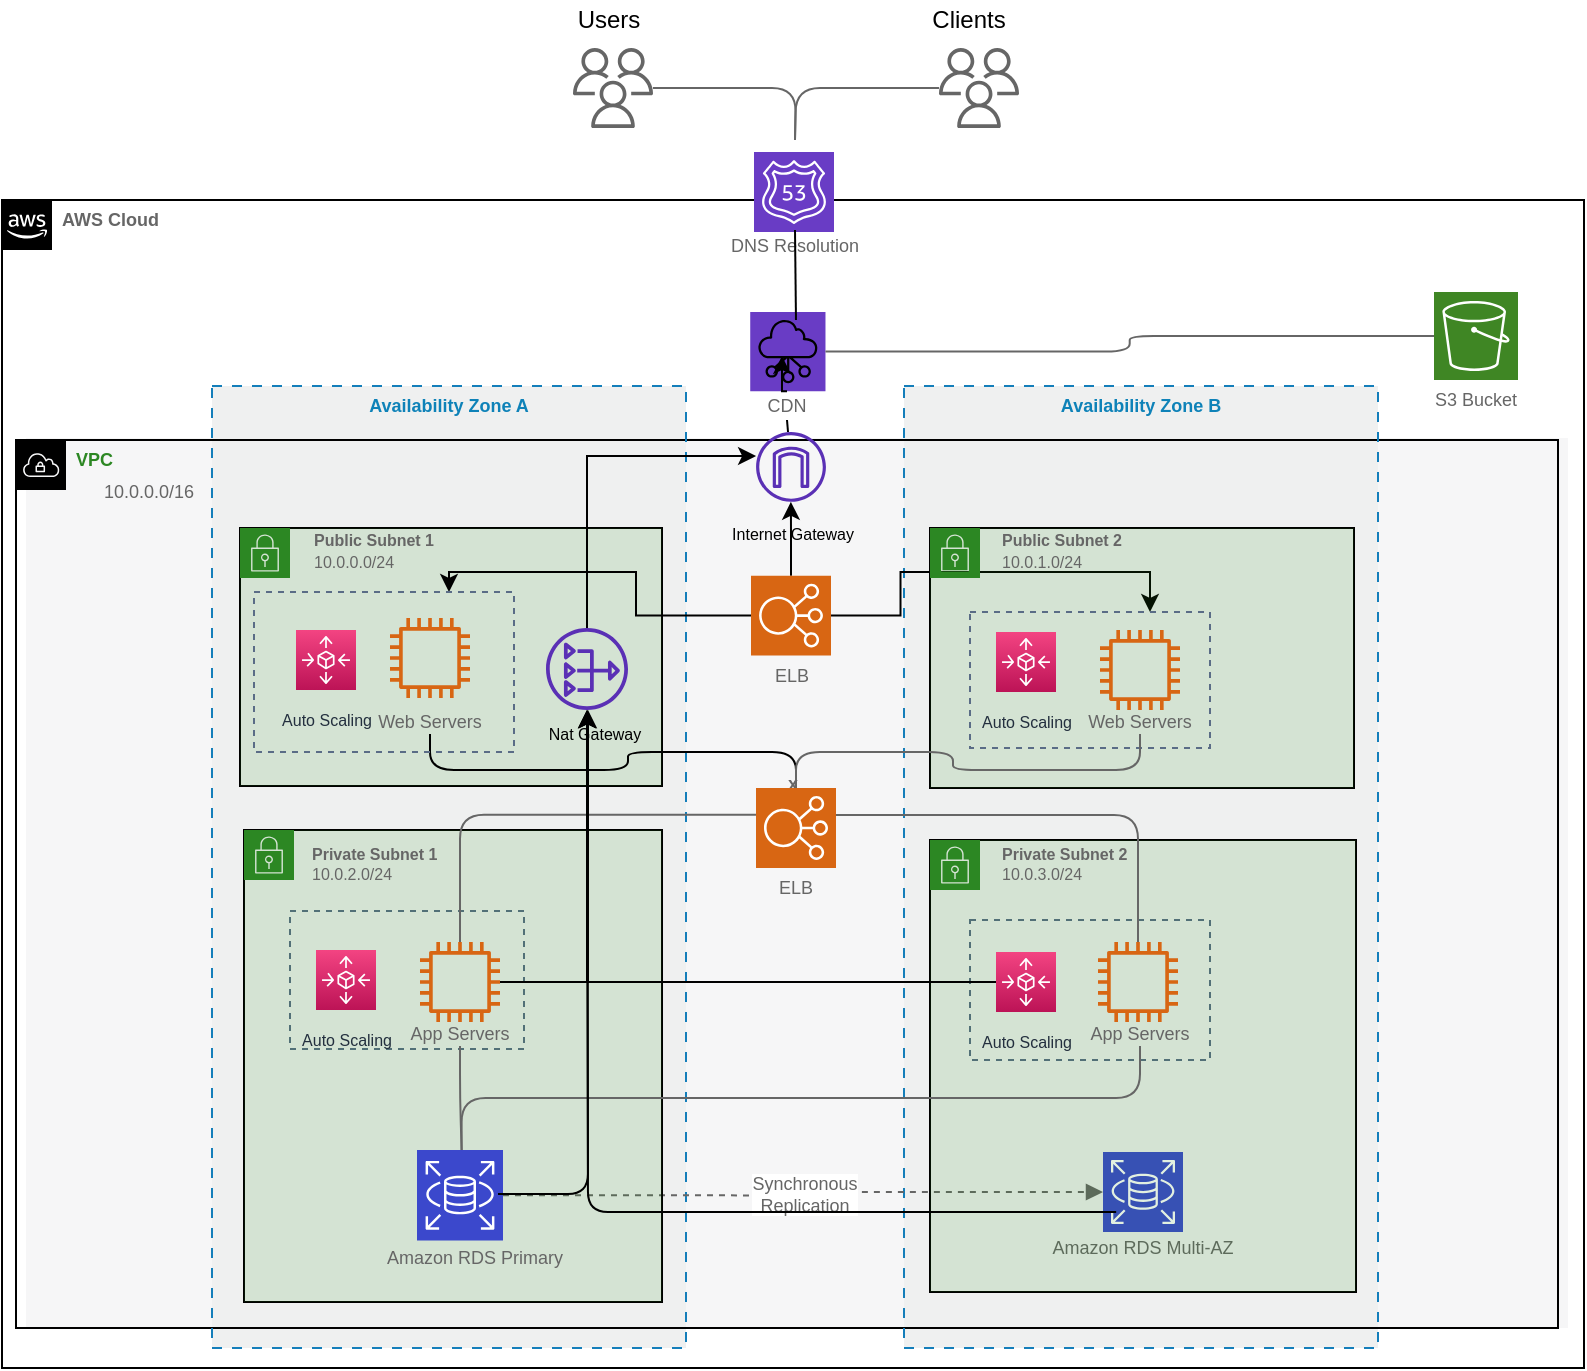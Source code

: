 <mxfile version="13.3.0" type="github">
  <diagram id="nHtHo7IPAPnNrSM1sG2S" name="Page-1">
    <mxGraphModel dx="946" dy="614" grid="1" gridSize="10" guides="1" tooltips="1" connect="1" arrows="1" fold="1" page="1" pageScale="1" pageWidth="850" pageHeight="1100" math="0" shadow="0">
      <root>
        <mxCell id="0" />
        <mxCell id="1" parent="0" />
        <mxCell id="lH00LEIJT2bp-XvwGnt1-14" value="" style="fillColor=none;strokeColor=#5A6C86;dashed=1;verticalAlign=top;fontStyle=0;fontColor=#5A6C86;" vertex="1" parent="1">
          <mxGeometry x="267" y="385" width="113" height="65" as="geometry" />
        </mxCell>
        <mxCell id="QVgjg6RMbLNZTQpQtQ4s-1" value="" style="group;dropTarget=0;" parent="1" vertex="1">
          <mxGeometry x="367" y="154" width="529" height="544" as="geometry" />
        </mxCell>
        <UserObject label="2" lucidchartObjectId="c8AZzpJM9zTO" id="QVgjg6RMbLNZTQpQtQ4s-2">
          <mxCell style="html=1;whiteSpace=wrap;ellipse;fontSize=13;fontColor=#ffffff;fontStyle=1;spacing=3;strokeOpacity=0;fillOpacity=100;fillColor=#4397ff;" parent="QVgjg6RMbLNZTQpQtQ4s-1" vertex="1">
            <mxGeometry x="170" y="66" width="20" height="20" as="geometry" />
          </mxCell>
        </UserObject>
        <UserObject label="3" lucidchartObjectId="k8AZ7hgyojpw" id="QVgjg6RMbLNZTQpQtQ4s-3">
          <mxCell style="html=1;whiteSpace=wrap;ellipse;fontSize=13;fontColor=#ffffff;fontStyle=1;spacing=3;strokeOpacity=0;fillOpacity=100;fillColor=#4397ff;" parent="QVgjg6RMbLNZTQpQtQ4s-1" vertex="1">
            <mxGeometry x="509" y="158" width="20" height="20" as="geometry" />
          </mxCell>
        </UserObject>
        <UserObject label="4" lucidchartObjectId="t8AZ.MpWrOA6" id="QVgjg6RMbLNZTQpQtQ4s-4">
          <mxCell style="html=1;whiteSpace=wrap;ellipse;fontSize=13;fontColor=#ffffff;fontStyle=1;spacing=3;strokeOpacity=0;fillOpacity=100;fillColor=#4397ff;" parent="QVgjg6RMbLNZTQpQtQ4s-1" vertex="1">
            <mxGeometry x="170" y="158" width="20" height="20" as="geometry" />
          </mxCell>
        </UserObject>
        <UserObject label="5" lucidchartObjectId="O8AZnCvz27dr" id="QVgjg6RMbLNZTQpQtQ4s-5">
          <mxCell style="html=1;whiteSpace=wrap;ellipse;fontSize=13;fontColor=#ffffff;fontStyle=1;spacing=3;strokeOpacity=0;fillOpacity=100;fillColor=#4397ff;" parent="QVgjg6RMbLNZTQpQtQ4s-1" vertex="1">
            <mxGeometry x="170" y="228" width="20" height="20" as="geometry" />
          </mxCell>
        </UserObject>
        <UserObject label="6" lucidchartObjectId="a9AZdJZeVmQ0" id="QVgjg6RMbLNZTQpQtQ4s-6">
          <mxCell style="html=1;whiteSpace=wrap;ellipse;fontSize=13;fontColor=#ffffff;fontStyle=1;spacing=3;strokeOpacity=0;fillOpacity=100;fillColor=#4397ff;" parent="QVgjg6RMbLNZTQpQtQ4s-1" vertex="1">
            <mxGeometry y="243" width="20" height="20" as="geometry" />
          </mxCell>
        </UserObject>
        <UserObject label="7" lucidchartObjectId="o9AZtqkOdskW" id="QVgjg6RMbLNZTQpQtQ4s-7">
          <mxCell style="html=1;whiteSpace=wrap;ellipse;fontSize=13;fontColor=#ffffff;fontStyle=1;spacing=3;strokeOpacity=0;fillOpacity=100;fillColor=#4397ff;" parent="QVgjg6RMbLNZTQpQtQ4s-1" vertex="1">
            <mxGeometry y="524" width="20" height="20" as="geometry" />
          </mxCell>
        </UserObject>
        <UserObject label="" lucidchartObjectId="ZyE4skOyJKSB" id="QVgjg6RMbLNZTQpQtQ4s-9">
          <mxCell style="html=1;whiteSpace=wrap;;fontSize=11;spacing=3;strokeOpacity=0;" parent="1" vertex="1">
            <mxGeometry x="133" y="184" width="791" height="584" as="geometry" />
          </mxCell>
        </UserObject>
        <UserObject label="" lucidchartObjectId="ZyE4cStbNhLG" id="QVgjg6RMbLNZTQpQtQ4s-10">
          <mxCell style="html=1;whiteSpace=wrap;;fontSize=11;spacing=3;strokeOpacity=0;fillOpacity=100;fillColor=#f6f6f7;" parent="1" vertex="1">
            <mxGeometry x="145" y="303" width="771" height="445" as="geometry" />
          </mxCell>
        </UserObject>
        <UserObject label="" lucidchartObjectId="ZyE43ghjHJ9U" id="QVgjg6RMbLNZTQpQtQ4s-11">
          <mxCell style="html=1;whiteSpace=wrap;;fontSize=11;spacing=3;strokeOpacity=0;fillOpacity=100;fillColor=#eff0f0;" parent="1" vertex="1">
            <mxGeometry x="238" y="277" width="237" height="481" as="geometry" />
          </mxCell>
        </UserObject>
        <UserObject label="" lucidchartObjectId="ZyE4tvYUVZSG" id="QVgjg6RMbLNZTQpQtQ4s-12">
          <mxCell style="html=1;whiteSpace=wrap;;fontSize=11;spacing=3;strokeOpacity=0;fillOpacity=100;fillColor=#eff0f0;" parent="1" vertex="1">
            <mxGeometry x="584" y="277" width="237" height="481" as="geometry" />
          </mxCell>
        </UserObject>
        <mxCell id="QVgjg6RMbLNZTQpQtQ4s-13" value="" style="html=1;whiteSpace=wrap;fontSize=11;spacing=0;strokeOpacity=100;fillOpacity=0;fillColor=#000000;" parent="1" vertex="1">
          <mxGeometry x="252" y="348" width="211" height="129" as="geometry" />
        </mxCell>
        <UserObject label="" lucidchartObjectId="ZyE40Bf.4xP-" id="QVgjg6RMbLNZTQpQtQ4s-14">
          <mxCell style="html=1;whiteSpace=wrap;shape=mxgraph.aws4.group;grIcon=mxgraph.aws4.group_security_group;grStroke=0;verticalAlign=top;align=left;spacingLeft=30;strokeColor=#2C8723;fontColor=#2C8723;fillOpacity=13;fillColor=#248814;fontSize=11;spacing=0;strokeOpacity=100;part=1;" parent="QVgjg6RMbLNZTQpQtQ4s-13" vertex="1">
            <mxGeometry width="211" height="129" as="geometry" />
          </mxCell>
        </UserObject>
        <mxCell id="QVgjg6RMbLNZTQpQtQ4s-15" value="x" style="html=1;whiteSpace=wrap;fontSize=9;fontColor=#666666;fontStyle=1;spacing=0;strokeOpacity=100;fillOpacity=0;fillColor=#000000;" parent="1" vertex="1">
          <mxGeometry x="133" y="184" width="791" height="584" as="geometry" />
        </mxCell>
        <UserObject label="AWS Cloud" lucidchartObjectId="ZyE4pIuA_5Mh" id="QVgjg6RMbLNZTQpQtQ4s-16">
          <mxCell style="html=1;whiteSpace=wrap;shape=mxgraph.aws4.group;grIcon=mxgraph.aws4.group_aws_cloud_alt;verticalAlign=top;align=left;spacingLeft=30;fillOpacity=100;fillColor=none;fontSize=9;fontColor=#666666;fontStyle=1;spacing=0;strokeOpacity=100;part=1;" parent="QVgjg6RMbLNZTQpQtQ4s-15" vertex="1">
            <mxGeometry width="791" height="584" as="geometry" />
          </mxCell>
        </UserObject>
        <mxCell id="QVgjg6RMbLNZTQpQtQ4s-17" value="" style="html=1;whiteSpace=wrap;fontSize=9;fontColor=#666666;fontStyle=1;spacing=0;strokeOpacity=100;fillOpacity=0;fillColor=#000000;" parent="QVgjg6RMbLNZTQpQtQ4s-15" vertex="1">
          <mxGeometry x="7" y="120" width="771" height="444" as="geometry" />
        </mxCell>
        <UserObject label="VPC" lucidchartObjectId="ZyE4o0.zI6l3" id="QVgjg6RMbLNZTQpQtQ4s-18">
          <mxCell style="html=1;whiteSpace=wrap;shape=mxgraph.aws4.group;grIcon=mxgraph.aws4.group_vpc;verticalAlign=top;align=left;spacingLeft=30;fillOpacity=100;fontColor=#2C8723;fillColor=none;fontSize=9;fontStyle=1;spacing=0;strokeOpacity=100;part=1;" parent="QVgjg6RMbLNZTQpQtQ4s-17" vertex="1">
            <mxGeometry width="771" height="444" as="geometry" />
          </mxCell>
        </UserObject>
        <mxCell id="lH00LEIJT2bp-XvwGnt1-37" style="edgeStyle=orthogonalEdgeStyle;rounded=0;orthogonalLoop=1;jettySize=auto;html=1;strokeColor=#000000;" edge="1" parent="QVgjg6RMbLNZTQpQtQ4s-17" source="QVgjg6RMbLNZTQpQtQ4s-22" target="lH00LEIJT2bp-XvwGnt1-33">
          <mxGeometry relative="1" as="geometry" />
        </mxCell>
        <UserObject label="ELB" lucidchartObjectId="ZyE4ia8e-gKq" id="QVgjg6RMbLNZTQpQtQ4s-22">
          <mxCell style="html=1;whiteSpace=wrap;shape=mxgraph.aws4.resourceIcon;resIcon=mxgraph.aws4.elastic_load_balancing;verticalLabelPosition=bottom;align=center;verticalAlign=top;strokeColor=#ffffff;fontSize=9;fontColor=#666666;spacing=0;strokeOpacity=100;fillColor=#d86613;" parent="QVgjg6RMbLNZTQpQtQ4s-17" vertex="1">
            <mxGeometry x="367.5" y="67.847" width="40" height="39.91" as="geometry" />
          </mxCell>
        </UserObject>
        <mxCell id="lH00LEIJT2bp-XvwGnt1-33" value="" style="outlineConnect=0;fontColor=#232F3E;gradientColor=none;fillColor=#5A30B5;strokeColor=none;dashed=0;verticalLabelPosition=bottom;verticalAlign=top;align=center;html=1;fontSize=12;fontStyle=0;aspect=fixed;pointerEvents=1;shape=mxgraph.aws4.internet_gateway;" vertex="1" parent="QVgjg6RMbLNZTQpQtQ4s-17">
          <mxGeometry x="370.04" y="-4" width="34.93" height="34.93" as="geometry" />
        </mxCell>
        <mxCell id="lH00LEIJT2bp-XvwGnt1-56" value="&lt;font style=&quot;font-size: 8px&quot;&gt;Internet Gateway&lt;/font&gt;" style="text;html=1;align=center;verticalAlign=middle;resizable=0;points=[];autosize=1;" vertex="1" parent="QVgjg6RMbLNZTQpQtQ4s-17">
          <mxGeometry x="347.5" y="36" width="80" height="20" as="geometry" />
        </mxCell>
        <mxCell id="QVgjg6RMbLNZTQpQtQ4s-64" value="" style="group;dropTarget=0;" parent="QVgjg6RMbLNZTQpQtQ4s-15" vertex="1">
          <mxGeometry x="363" y="56" width="59" height="54" as="geometry" />
        </mxCell>
        <UserObject label="" lucidchartObjectId="ZyE4HXlMvsA3" id="QVgjg6RMbLNZTQpQtQ4s-65">
          <mxCell style="html=1;whiteSpace=wrap;shape=mxgraph.aws4.resourceIcon;resIcon=mxgraph.aws4.networking_and_content_delivery;labelPosition=center;verticalLabelPosition=bottom;align=center;verticalAlign=top;fontSize=11;spacing=0;strokeOpacity=0;fillColor=#693cc5;" parent="QVgjg6RMbLNZTQpQtQ4s-64" vertex="1">
            <mxGeometry x="11.116" width="37.623" height="39.6" as="geometry" />
          </mxCell>
        </UserObject>
        <mxCell id="lH00LEIJT2bp-XvwGnt1-38" style="edgeStyle=orthogonalEdgeStyle;rounded=0;orthogonalLoop=1;jettySize=auto;html=1;exitX=0.5;exitY=0;exitDx=0;exitDy=0;entryX=0.422;entryY=0.556;entryDx=0;entryDy=0;entryPerimeter=0;strokeColor=#000000;" edge="1" parent="QVgjg6RMbLNZTQpQtQ4s-64" source="QVgjg6RMbLNZTQpQtQ4s-66" target="QVgjg6RMbLNZTQpQtQ4s-65">
          <mxGeometry relative="1" as="geometry" />
        </mxCell>
        <UserObject label="CDN" lucidchartObjectId="ZyE4mYBuBtdy" id="QVgjg6RMbLNZTQpQtQ4s-66">
          <mxCell style="html=1;whiteSpace=wrap;;fontSize=9;fontColor=#666666;spacing=3;strokeOpacity=0;fillOpacity=0;fillColor=#ffffff;" parent="QVgjg6RMbLNZTQpQtQ4s-64" vertex="1">
            <mxGeometry y="39.6" width="59" height="14.4" as="geometry" />
          </mxCell>
        </UserObject>
        <mxCell id="lH00LEIJT2bp-XvwGnt1-40" value="" style="endArrow=none;html=1;strokeColor=#000000;entryX=0.5;entryY=1;entryDx=0;entryDy=0;" edge="1" parent="QVgjg6RMbLNZTQpQtQ4s-15" source="lH00LEIJT2bp-XvwGnt1-33" target="QVgjg6RMbLNZTQpQtQ4s-66">
          <mxGeometry width="50" height="50" relative="1" as="geometry">
            <mxPoint x="307" y="66" as="sourcePoint" />
            <mxPoint x="357" y="16" as="targetPoint" />
          </mxGeometry>
        </mxCell>
        <UserObject label="Availability Zone A" lucidchartObjectId="ZyE45cjU5PgE" id="QVgjg6RMbLNZTQpQtQ4s-19">
          <mxCell style="html=1;whiteSpace=wrap;verticalAlign=top;fillColor=none;fillOpacity=100;dashed=1;dashPattern=5 5;fontColor=#0E82B8;strokeOpacity=100;strokeColor=#147eba;fontSize=9;fontStyle=1;spacing=0;" parent="1" vertex="1">
            <mxGeometry x="238" y="277" width="237" height="481" as="geometry" />
          </mxCell>
        </UserObject>
        <UserObject label="Availability Zone B" lucidchartObjectId="ZyE4v5HxSAWs" id="QVgjg6RMbLNZTQpQtQ4s-20">
          <mxCell style="html=1;whiteSpace=wrap;verticalAlign=top;fillColor=none;fillOpacity=100;dashed=1;dashPattern=5 5;fontColor=#0E82B8;strokeOpacity=100;strokeColor=#147eba;fontSize=9;fontStyle=1;spacing=0;" parent="1" vertex="1">
            <mxGeometry x="584" y="277" width="237" height="481" as="geometry" />
          </mxCell>
        </UserObject>
        <UserObject label="S3 Bucket" lucidchartObjectId="ZyE4INKm.Qgx" id="QVgjg6RMbLNZTQpQtQ4s-21">
          <mxCell style="html=1;whiteSpace=wrap;shape=mxgraph.aws4.resourceIcon;resIcon=mxgraph.aws4.s3;labelPosition=center;verticalLabelPosition=bottom;align=center;verticalAlign=top;strokeColor=#ffffff;fontSize=9;fontColor=#666666;spacing=0;strokeOpacity=100;fillColor=#3f8624;" parent="1" vertex="1">
            <mxGeometry x="849" y="230" width="42" height="44" as="geometry" />
          </mxCell>
        </UserObject>
        <mxCell id="lH00LEIJT2bp-XvwGnt1-30" style="edgeStyle=orthogonalEdgeStyle;rounded=0;orthogonalLoop=1;jettySize=auto;html=1;entryX=0.75;entryY=0;entryDx=0;entryDy=0;strokeColor=#000000;" edge="1" parent="1" source="QVgjg6RMbLNZTQpQtQ4s-22" target="lH00LEIJT2bp-XvwGnt1-24">
          <mxGeometry relative="1" as="geometry">
            <Array as="points">
              <mxPoint x="450" y="392" />
              <mxPoint x="450" y="370" />
              <mxPoint x="357" y="370" />
            </Array>
          </mxGeometry>
        </mxCell>
        <mxCell id="lH00LEIJT2bp-XvwGnt1-32" style="edgeStyle=orthogonalEdgeStyle;rounded=0;orthogonalLoop=1;jettySize=auto;html=1;entryX=0.75;entryY=0;entryDx=0;entryDy=0;strokeColor=#000000;" edge="1" parent="1" source="QVgjg6RMbLNZTQpQtQ4s-22" target="lH00LEIJT2bp-XvwGnt1-17">
          <mxGeometry relative="1" as="geometry" />
        </mxCell>
        <mxCell id="QVgjg6RMbLNZTQpQtQ4s-23" value="" style="html=1;whiteSpace=wrap;fontSize=11;spacing=0;strokeOpacity=100;fillOpacity=0;fillColor=#000000;" parent="1" vertex="1">
          <mxGeometry x="597" y="348" width="212" height="130" as="geometry" />
        </mxCell>
        <UserObject label="" lucidchartObjectId="ZyE4hBUMD6-r" id="QVgjg6RMbLNZTQpQtQ4s-24">
          <mxCell style="html=1;whiteSpace=wrap;shape=mxgraph.aws4.group;grIcon=mxgraph.aws4.group_security_group;grStroke=0;verticalAlign=top;align=left;spacingLeft=30;strokeColor=#2C8723;fontColor=#2C8723;fillOpacity=13;fillColor=#248814;fontSize=11;spacing=0;strokeOpacity=100;part=1;" parent="QVgjg6RMbLNZTQpQtQ4s-23" vertex="1">
            <mxGeometry width="212" height="130" as="geometry" />
          </mxCell>
        </UserObject>
        <mxCell id="lH00LEIJT2bp-XvwGnt1-17" value="" style="fillColor=none;strokeColor=#5A6C86;dashed=1;verticalAlign=top;fontStyle=0;fontColor=#5A6C86;" vertex="1" parent="QVgjg6RMbLNZTQpQtQ4s-23">
          <mxGeometry x="20" y="42" width="120" height="68" as="geometry" />
        </mxCell>
        <mxCell id="lH00LEIJT2bp-XvwGnt1-23" value="&lt;font style=&quot;font-size: 8px&quot;&gt;Auto Scaling&lt;/font&gt;" style="outlineConnect=0;fontColor=#232F3E;gradientColor=#F34482;gradientDirection=north;fillColor=#BC1356;strokeColor=#ffffff;dashed=0;verticalLabelPosition=bottom;verticalAlign=top;align=center;html=1;fontSize=12;fontStyle=0;aspect=fixed;shape=mxgraph.aws4.resourceIcon;resIcon=mxgraph.aws4.autoscaling;" vertex="1" parent="QVgjg6RMbLNZTQpQtQ4s-23">
          <mxGeometry x="33" y="52" width="30" height="30" as="geometry" />
        </mxCell>
        <UserObject label="ELB" lucidchartObjectId="ZyE4j_fVy4Ns" id="QVgjg6RMbLNZTQpQtQ4s-25">
          <mxCell style="html=1;whiteSpace=wrap;shape=mxgraph.aws4.resourceIcon;resIcon=mxgraph.aws4.elastic_load_balancing;verticalLabelPosition=bottom;align=center;verticalAlign=top;strokeColor=#ffffff;fontSize=9;fontColor=#666666;spacing=0;strokeOpacity=100;fillColor=#d86613;" parent="1" vertex="1">
            <mxGeometry x="510" y="478" width="40" height="40" as="geometry" />
          </mxCell>
        </UserObject>
        <mxCell id="QVgjg6RMbLNZTQpQtQ4s-26" value="" style="group;dropTarget=0;" parent="1" vertex="1">
          <mxGeometry x="327" y="393" width="40" height="40" as="geometry" />
        </mxCell>
        <UserObject label="" lucidchartObjectId="ZyE4RAXpGc61" id="QVgjg6RMbLNZTQpQtQ4s-27">
          <mxCell style="html=1;whiteSpace=wrap;shape=mxgraph.aws4.instance2;labelPosition=center;verticalLabelPosition=bottom;align=center;verticalAlign=top;strokeColor=none;fontSize=11;spacing=0;strokeOpacity=100;fillColor=#d86613;" parent="QVgjg6RMbLNZTQpQtQ4s-26" vertex="1">
            <mxGeometry width="40" height="40" as="geometry" />
          </mxCell>
        </UserObject>
        <UserObject label="" lucidchartObjectId="ZyE4c_P3Ufc7" id="QVgjg6RMbLNZTQpQtQ4s-29">
          <mxCell style="html=1;whiteSpace=wrap;shape=mxgraph.aws4.users;labelPosition=center;verticalLabelPosition=bottom;align=center;verticalAlign=top;strokeColor=none;fontSize=11;spacing=0;strokeOpacity=100;fillOpacity=100;fillColor=#666666;" parent="1" vertex="1">
            <mxGeometry x="418.5" y="108" width="40" height="40" as="geometry" />
          </mxCell>
        </UserObject>
        <mxCell id="QVgjg6RMbLNZTQpQtQ4s-30" value="" style="group;dropTarget=0;" parent="1" vertex="1">
          <mxGeometry x="630" y="348" width="69" height="22" as="geometry" />
        </mxCell>
        <UserObject label="Public Subnet 2" lucidchartObjectId="ZyE4axDVwR7x" id="QVgjg6RMbLNZTQpQtQ4s-31">
          <mxCell style="html=1;whiteSpace=wrap;;fontSize=8;fontColor=#666666;fontStyle=1;align=left;spacing=3;verticalAlign=middle;strokeOpacity=0;fillOpacity=0;fillColor=#ffffff;" parent="QVgjg6RMbLNZTQpQtQ4s-30" vertex="1">
            <mxGeometry width="69" height="12" as="geometry" />
          </mxCell>
        </UserObject>
        <UserObject label="10.0.1.0/24" lucidchartObjectId="ZyE4QxFfmRvP" id="QVgjg6RMbLNZTQpQtQ4s-32">
          <mxCell style="html=1;whiteSpace=wrap;;fontSize=8;fontColor=#666666;align=left;spacing=3;verticalAlign=middle;strokeOpacity=0;fillOpacity=0;fillColor=#ffffff;" parent="QVgjg6RMbLNZTQpQtQ4s-30" vertex="1">
            <mxGeometry y="11" width="58" height="11" as="geometry" />
          </mxCell>
        </UserObject>
        <UserObject label="DNS Resolution" lucidchartObjectId="ZyE4KtMX.42l" id="QVgjg6RMbLNZTQpQtQ4s-33">
          <mxCell style="html=1;whiteSpace=wrap;;fontSize=9;fontColor=#666666;spacing=3;strokeOpacity=0;fillOpacity=0;fillColor=#ffffff;" parent="1" vertex="1">
            <mxGeometry x="485" y="199" width="89" height="16" as="geometry" />
          </mxCell>
        </UserObject>
        <UserObject label="Web Servers" lucidchartObjectId="ZyE4AVuAXfrP" id="QVgjg6RMbLNZTQpQtQ4s-34">
          <mxCell style="html=1;whiteSpace=wrap;;fontSize=9;fontColor=#666666;spacing=3;strokeOpacity=0;fillOpacity=0;fillColor=#ffffff;" parent="1" vertex="1">
            <mxGeometry x="312" y="439" width="70" height="12" as="geometry" />
          </mxCell>
        </UserObject>
        <UserObject label="" lucidchartObjectId="ZyE4sDo.5fip" id="QVgjg6RMbLNZTQpQtQ4s-35">
          <mxCell style="html=1;whiteSpace=wrap;shape=mxgraph.aws4.resourceIcon;resIcon=mxgraph.aws4.route_53;labelPosition=center;verticalLabelPosition=bottom;align=center;verticalAlign=top;strokeColor=#ffffff;fontSize=11;spacing=0;strokeOpacity=100;fillColor=#693cc5;" parent="1" vertex="1">
            <mxGeometry x="509" y="160" width="40" height="40" as="geometry" />
          </mxCell>
        </UserObject>
        <UserObject label="10.0.0.0/16" lucidchartObjectId="ZyE43Vn4hEtU" id="QVgjg6RMbLNZTQpQtQ4s-37">
          <mxCell style="html=1;whiteSpace=wrap;;fontSize=9;fontColor=#666666;align=left;spacing=3;verticalAlign=middle;strokeOpacity=0;fillOpacity=0;fillColor=#ffffff;" parent="1" vertex="1">
            <mxGeometry x="181" y="324" width="60" height="11" as="geometry" />
          </mxCell>
        </UserObject>
        <UserObject label="" lucidchartObjectId="ZyE4HLhWYkgI" id="QVgjg6RMbLNZTQpQtQ4s-38">
          <mxCell style="html=1;jettySize=18;fontSize=11;strokeColor=#666666;strokeOpacity=100;rounded=1;arcSize=24;edgeStyle=orthogonalEdgeStyle;startArrow=none;;endArrow=none;;exitX=1.0;exitY=0.5;exitPerimeter=1;entryX=0.5;entryY=1.078e-16;entryPerimeter=1;" parent="1" source="QVgjg6RMbLNZTQpQtQ4s-29" edge="1">
            <mxGeometry width="100" height="100" relative="1" as="geometry">
              <Array as="points" />
              <mxPoint x="529.5" y="154" as="targetPoint" />
            </mxGeometry>
          </mxCell>
        </UserObject>
        <UserObject label="" lucidchartObjectId="ZyE41c8WnD6." id="QVgjg6RMbLNZTQpQtQ4s-39">
          <mxCell style="html=1;whiteSpace=wrap;shape=mxgraph.aws4.users;labelPosition=center;verticalLabelPosition=bottom;align=center;verticalAlign=top;strokeColor=none;fontSize=11;spacing=0;strokeOpacity=100;fillOpacity=100;fillColor=#666666;" parent="1" vertex="1">
            <mxGeometry x="601.5" y="108" width="40" height="40" as="geometry" />
          </mxCell>
        </UserObject>
        <UserObject label="" lucidchartObjectId="ZyE43OfRoB9h" id="QVgjg6RMbLNZTQpQtQ4s-40">
          <mxCell style="html=1;jettySize=18;fontSize=11;strokeColor=#666666;strokeOpacity=100;rounded=1;arcSize=24;edgeStyle=orthogonalEdgeStyle;startArrow=none;;endArrow=none;;exitX=0;exitY=0.5;exitPerimeter=1;entryX=0.5;entryY=1.078e-16;entryPerimeter=1;" parent="1" source="QVgjg6RMbLNZTQpQtQ4s-39" edge="1">
            <mxGeometry width="100" height="100" relative="1" as="geometry">
              <Array as="points" />
              <mxPoint x="529.5" y="154" as="targetPoint" />
            </mxGeometry>
          </mxCell>
        </UserObject>
        <mxCell id="QVgjg6RMbLNZTQpQtQ4s-41" value="" style="group;dropTarget=0;" parent="1" vertex="1">
          <mxGeometry x="286" y="348" width="69" height="22" as="geometry" />
        </mxCell>
        <UserObject label="Public&amp;nbsp;Subnet 1" lucidchartObjectId="ZyE4A27On2GJ" id="QVgjg6RMbLNZTQpQtQ4s-42">
          <mxCell style="html=1;whiteSpace=wrap;;fontSize=8;fontColor=#666666;fontStyle=1;align=left;spacing=3;verticalAlign=middle;strokeOpacity=0;fillOpacity=0;fillColor=#ffffff;" parent="QVgjg6RMbLNZTQpQtQ4s-41" vertex="1">
            <mxGeometry width="69" height="12" as="geometry" />
          </mxCell>
        </UserObject>
        <UserObject label="10.0.0.0/24" lucidchartObjectId="ZyE4yJ_qk2ub" id="QVgjg6RMbLNZTQpQtQ4s-43">
          <mxCell style="html=1;whiteSpace=wrap;;fontSize=8;fontColor=#666666;align=left;spacing=3;verticalAlign=middle;strokeOpacity=0;fillOpacity=0;fillColor=#ffffff;" parent="QVgjg6RMbLNZTQpQtQ4s-41" vertex="1">
            <mxGeometry y="11" width="58" height="11" as="geometry" />
          </mxCell>
        </UserObject>
        <UserObject label="" lucidchartObjectId="ZyE40Z_H1dQl" id="QVgjg6RMbLNZTQpQtQ4s-44">
          <mxCell style="html=1;jettySize=18;fontSize=11;strokeColor=#666666;strokeOpacity=100;rounded=1;arcSize=24;edgeStyle=orthogonalEdgeStyle;startArrow=none;;endArrow=none;;exitX=1.0;exitY=0.5;exitPerimeter=1;entryX=0;entryY=0.5;entryPerimeter=1;" parent="1" source="QVgjg6RMbLNZTQpQtQ4s-65" target="QVgjg6RMbLNZTQpQtQ4s-21" edge="1">
            <mxGeometry width="100" height="100" relative="1" as="geometry">
              <Array as="points" />
            </mxGeometry>
          </mxCell>
        </UserObject>
        <UserObject label="" lucidchartObjectId="ZyE4hKGmICNB" id="QVgjg6RMbLNZTQpQtQ4s-48">
          <mxCell style="html=1;jettySize=18;fontSize=11;strokeColor=#666666;strokeOpacity=100;dashed=1;rounded=1;arcSize=24;edgeStyle=orthogonalEdgeStyle;startArrow=none;;endArrow=block;endFill=1;;exitX=1.0;exitY=0.5;exitPerimeter=1;entryX=0;entryY=0.5;entryPerimeter=1;" parent="1" source="QVgjg6RMbLNZTQpQtQ4s-52" target="QVgjg6RMbLNZTQpQtQ4s-55" edge="1">
            <mxGeometry width="100" height="100" relative="1" as="geometry">
              <Array as="points" />
            </mxGeometry>
          </mxCell>
        </UserObject>
        <mxCell id="QVgjg6RMbLNZTQpQtQ4s-49" value="&lt;div style=&quot;font-size:9px;color:#666666;text-align: center;&quot;&gt;Synchronous&#xa;&lt;/div&gt;&lt;div style=&quot;font-size:9px;color:#666666;text-align: center;&quot;&gt;Replication&lt;/div&gt;" style="text;html=1;resizable=0;labelBackgroundColor=#ffffff;align=center;verticalAlign=middle;fontColor=#666666;;fontSize=9.333;" parent="QVgjg6RMbLNZTQpQtQ4s-48" vertex="1">
          <mxGeometry relative="1" as="geometry" />
        </mxCell>
        <mxCell id="QVgjg6RMbLNZTQpQtQ4s-53" value="" style="group;dropTarget=0;" parent="1" vertex="1">
          <mxGeometry x="641.5" y="660" width="123" height="56" as="geometry" />
        </mxCell>
        <UserObject label="Amazon RDS Multi-AZ" lucidchartObjectId="ZyE433hzRrrJ" id="QVgjg6RMbLNZTQpQtQ4s-54">
          <mxCell style="html=1;whiteSpace=wrap;;fontSize=9;fontColor=#666666;spacing=3;strokeOpacity=0;fillOpacity=0;fillColor=#ffffff;" parent="QVgjg6RMbLNZTQpQtQ4s-53" vertex="1">
            <mxGeometry y="40" width="123" height="16" as="geometry" />
          </mxCell>
        </UserObject>
        <UserObject label="" lucidchartObjectId="ZyE49M4g81yQ" id="QVgjg6RMbLNZTQpQtQ4s-55">
          <mxCell style="html=1;whiteSpace=wrap;shape=mxgraph.aws4.resourceIcon;resIcon=mxgraph.aws4.rds;verticalLabelPosition=bottom;align=center;verticalAlign=top;strokeColor=#ffffff;fontSize=11;spacing=0;strokeOpacity=100;fillColor=#3b48cc;" parent="QVgjg6RMbLNZTQpQtQ4s-53" vertex="1">
            <mxGeometry x="42" width="40" height="40" as="geometry" />
          </mxCell>
        </UserObject>
        <mxCell id="QVgjg6RMbLNZTQpQtQ4s-67" value="" style="group;dropTarget=0;" parent="1" vertex="1">
          <mxGeometry x="682" y="399" width="40" height="40" as="geometry" />
        </mxCell>
        <UserObject label="" lucidchartObjectId="ZyE4BK1M3EZu" id="QVgjg6RMbLNZTQpQtQ4s-68">
          <mxCell style="html=1;whiteSpace=wrap;shape=mxgraph.aws4.instance2;labelPosition=center;verticalLabelPosition=bottom;align=center;verticalAlign=top;strokeColor=none;fontSize=11;spacing=0;strokeOpacity=100;fillColor=#d86613;" parent="QVgjg6RMbLNZTQpQtQ4s-67" vertex="1">
            <mxGeometry width="40" height="40" as="geometry" />
          </mxCell>
        </UserObject>
        <UserObject label="Web Servers" lucidchartObjectId="ZyE4cJkKtVGJ" id="QVgjg6RMbLNZTQpQtQ4s-69">
          <mxCell style="html=1;whiteSpace=wrap;;fontSize=9;fontColor=#666666;spacing=3;strokeOpacity=0;fillOpacity=0;fillColor=#ffffff;" parent="1" vertex="1">
            <mxGeometry x="667" y="439" width="70" height="12" as="geometry" />
          </mxCell>
        </UserObject>
        <mxCell id="QVgjg6RMbLNZTQpQtQ4s-71" value="" style="html=1;whiteSpace=wrap;fontSize=11;spacing=0;strokeOpacity=100;fillOpacity=0;fillColor=#000000;" parent="1" vertex="1">
          <mxGeometry x="254" y="499" width="209.005" height="236" as="geometry" />
        </mxCell>
        <mxCell id="lH00LEIJT2bp-XvwGnt1-15" value="" style="fillColor=none;strokeColor=#5A6C86;dashed=1;verticalAlign=top;fontStyle=0;fontColor=#5A6C86;" vertex="1" parent="QVgjg6RMbLNZTQpQtQ4s-71">
          <mxGeometry x="23" y="40.5" width="117" height="69" as="geometry" />
        </mxCell>
        <UserObject label="" lucidchartObjectId="ZyE4mOqMOByq" id="QVgjg6RMbLNZTQpQtQ4s-72">
          <mxCell style="html=1;whiteSpace=wrap;shape=mxgraph.aws4.group;grIcon=mxgraph.aws4.group_security_group;grStroke=0;verticalAlign=top;align=left;spacingLeft=30;strokeColor=#2C8723;fontColor=#2C8723;fillOpacity=13;fillColor=#248814;fontSize=11;spacing=0;strokeOpacity=100;part=1;" parent="QVgjg6RMbLNZTQpQtQ4s-71" vertex="1">
            <mxGeometry width="209" height="236" as="geometry" />
          </mxCell>
        </UserObject>
        <mxCell id="QVgjg6RMbLNZTQpQtQ4s-50" value="" style="group;dropTarget=0;" parent="QVgjg6RMbLNZTQpQtQ4s-71" vertex="1">
          <mxGeometry x="60" y="160" width="110.85" height="63.42" as="geometry" />
        </mxCell>
        <UserObject label="Amazon RDS Primary" lucidchartObjectId="ZyE4Djm~c0ZD" id="QVgjg6RMbLNZTQpQtQ4s-51">
          <mxCell style="html=1;whiteSpace=wrap;;fontSize=9;fontColor=#666666;spacing=3;strokeOpacity=0;fillOpacity=0;fillColor=#ffffff;" parent="QVgjg6RMbLNZTQpQtQ4s-50" vertex="1">
            <mxGeometry y="45.3" width="110.85" height="18.12" as="geometry" />
          </mxCell>
        </UserObject>
        <UserObject label="" lucidchartObjectId="ZyE4fbz4qcvy" id="QVgjg6RMbLNZTQpQtQ4s-52">
          <mxCell style="html=1;whiteSpace=wrap;shape=mxgraph.aws4.resourceIcon;resIcon=mxgraph.aws4.rds;verticalLabelPosition=bottom;align=center;verticalAlign=top;strokeColor=#ffffff;fontSize=11;spacing=0;strokeOpacity=100;fillColor=#3b48cc;" parent="QVgjg6RMbLNZTQpQtQ4s-71" vertex="1">
            <mxGeometry x="86.5" y="160" width="43" height="45.3" as="geometry" />
          </mxCell>
        </UserObject>
        <mxCell id="lH00LEIJT2bp-XvwGnt1-10" value="&lt;font style=&quot;font-size: 8px&quot;&gt;Auto Scaling&lt;/font&gt;" style="outlineConnect=0;fontColor=#232F3E;gradientColor=#F34482;gradientDirection=north;fillColor=#BC1356;strokeColor=#ffffff;dashed=0;verticalLabelPosition=bottom;verticalAlign=top;align=center;html=1;fontSize=12;fontStyle=0;aspect=fixed;shape=mxgraph.aws4.resourceIcon;resIcon=mxgraph.aws4.autoscaling;" vertex="1" parent="QVgjg6RMbLNZTQpQtQ4s-71">
          <mxGeometry x="36" y="60" width="30" height="30" as="geometry" />
        </mxCell>
        <mxCell id="QVgjg6RMbLNZTQpQtQ4s-73" value="" style="html=1;whiteSpace=wrap;fontSize=11;spacing=0;strokeOpacity=100;fillOpacity=0;fillColor=#000000;" parent="1" vertex="1">
          <mxGeometry x="597" y="504" width="213" height="226" as="geometry" />
        </mxCell>
        <mxCell id="lH00LEIJT2bp-XvwGnt1-18" value="" style="fillColor=none;strokeColor=#5A6C86;dashed=1;verticalAlign=top;fontStyle=0;fontColor=#5A6C86;" vertex="1" parent="QVgjg6RMbLNZTQpQtQ4s-73">
          <mxGeometry x="20" y="40" width="120" height="70" as="geometry" />
        </mxCell>
        <UserObject label="" lucidchartObjectId="ZyE4QVCyW2hh" id="QVgjg6RMbLNZTQpQtQ4s-74">
          <mxCell style="html=1;whiteSpace=wrap;shape=mxgraph.aws4.group;grIcon=mxgraph.aws4.group_security_group;grStroke=0;verticalAlign=top;align=left;spacingLeft=30;strokeColor=#2C8723;fontColor=#2C8723;fillOpacity=13;fillColor=#248814;fontSize=11;spacing=0;strokeOpacity=100;part=1;" parent="QVgjg6RMbLNZTQpQtQ4s-73" vertex="1">
            <mxGeometry width="213" height="226" as="geometry" />
          </mxCell>
        </UserObject>
        <mxCell id="lH00LEIJT2bp-XvwGnt1-21" value="&lt;font style=&quot;font-size: 8px&quot;&gt;Auto Scaling&lt;/font&gt;" style="outlineConnect=0;fontColor=#232F3E;gradientColor=#F34482;gradientDirection=north;fillColor=#BC1356;strokeColor=#ffffff;dashed=0;verticalLabelPosition=bottom;verticalAlign=top;align=center;html=1;fontSize=12;fontStyle=0;aspect=fixed;shape=mxgraph.aws4.resourceIcon;resIcon=mxgraph.aws4.autoscaling;" vertex="1" parent="QVgjg6RMbLNZTQpQtQ4s-73">
          <mxGeometry x="33" y="56" width="30" height="30" as="geometry" />
        </mxCell>
        <mxCell id="QVgjg6RMbLNZTQpQtQ4s-75" value="" style="group;dropTarget=0;" parent="1" vertex="1">
          <mxGeometry x="342" y="555" width="40" height="40" as="geometry" />
        </mxCell>
        <UserObject label="" lucidchartObjectId="ZyE4W7wNqc8I" id="QVgjg6RMbLNZTQpQtQ4s-76">
          <mxCell style="html=1;whiteSpace=wrap;shape=mxgraph.aws4.instance2;labelPosition=center;verticalLabelPosition=bottom;align=center;verticalAlign=top;strokeColor=none;fontSize=11;spacing=0;strokeOpacity=100;fillColor=#d86613;" parent="QVgjg6RMbLNZTQpQtQ4s-75" vertex="1">
            <mxGeometry width="40" height="40" as="geometry" />
          </mxCell>
        </UserObject>
        <mxCell id="QVgjg6RMbLNZTQpQtQ4s-77" value="" style="group;dropTarget=0;" parent="1" vertex="1">
          <mxGeometry x="630" y="505" width="69" height="21" as="geometry" />
        </mxCell>
        <UserObject label="Private Subnet 2" lucidchartObjectId="ZyE4rmGRxnL3" id="QVgjg6RMbLNZTQpQtQ4s-78">
          <mxCell style="html=1;whiteSpace=wrap;;fontSize=8;fontColor=#666666;fontStyle=1;align=left;spacing=3;verticalAlign=middle;strokeOpacity=0;fillOpacity=0;fillColor=#ffffff;" parent="QVgjg6RMbLNZTQpQtQ4s-77" vertex="1">
            <mxGeometry width="69" height="12" as="geometry" />
          </mxCell>
        </UserObject>
        <UserObject label="10.0.3.0/24" lucidchartObjectId="ZyE4lQtfI0N2" id="QVgjg6RMbLNZTQpQtQ4s-79">
          <mxCell style="html=1;whiteSpace=wrap;;fontSize=8;fontColor=#666666;align=left;spacing=3;verticalAlign=middle;strokeOpacity=0;fillOpacity=0;fillColor=#ffffff;" parent="QVgjg6RMbLNZTQpQtQ4s-77" vertex="1">
            <mxGeometry y="10" width="58" height="11" as="geometry" />
          </mxCell>
        </UserObject>
        <UserObject label="App Servers" lucidchartObjectId="ZyE4JRY_vnnu" id="QVgjg6RMbLNZTQpQtQ4s-80">
          <mxCell style="html=1;whiteSpace=wrap;;fontSize=9;fontColor=#666666;spacing=3;strokeOpacity=0;fillOpacity=0;fillColor=#ffffff;" parent="1" vertex="1">
            <mxGeometry x="327" y="595" width="70" height="12" as="geometry" />
          </mxCell>
        </UserObject>
        <mxCell id="QVgjg6RMbLNZTQpQtQ4s-81" value="" style="group;dropTarget=0;" parent="1" vertex="1">
          <mxGeometry x="285" y="505" width="69" height="21" as="geometry" />
        </mxCell>
        <UserObject label="Private Subnet 1" lucidchartObjectId="ZyE4~GGlZlxJ" id="QVgjg6RMbLNZTQpQtQ4s-82">
          <mxCell style="html=1;whiteSpace=wrap;;fontSize=8;fontColor=#666666;fontStyle=1;align=left;spacing=3;verticalAlign=middle;strokeOpacity=0;fillOpacity=0;fillColor=#ffffff;" parent="QVgjg6RMbLNZTQpQtQ4s-81" vertex="1">
            <mxGeometry width="69" height="12" as="geometry" />
          </mxCell>
        </UserObject>
        <UserObject label="10.0.2.0/24" lucidchartObjectId="ZyE4BE-j6KGb" id="QVgjg6RMbLNZTQpQtQ4s-83">
          <mxCell style="html=1;whiteSpace=wrap;;fontSize=8;fontColor=#666666;align=left;spacing=3;verticalAlign=middle;strokeOpacity=0;fillOpacity=0;fillColor=#ffffff;" parent="QVgjg6RMbLNZTQpQtQ4s-81" vertex="1">
            <mxGeometry y="10" width="58" height="11" as="geometry" />
          </mxCell>
        </UserObject>
        <mxCell id="QVgjg6RMbLNZTQpQtQ4s-84" value="" style="group;dropTarget=0;" parent="1" vertex="1">
          <mxGeometry x="681" y="555" width="40" height="40" as="geometry" />
        </mxCell>
        <UserObject label="" lucidchartObjectId="ZyE4t.BIDXYZ" id="QVgjg6RMbLNZTQpQtQ4s-85">
          <mxCell style="html=1;whiteSpace=wrap;shape=mxgraph.aws4.instance2;labelPosition=center;verticalLabelPosition=bottom;align=center;verticalAlign=top;strokeColor=none;fontSize=11;spacing=0;strokeOpacity=100;fillColor=#d86613;" parent="QVgjg6RMbLNZTQpQtQ4s-84" vertex="1">
            <mxGeometry width="40" height="40" as="geometry" />
          </mxCell>
        </UserObject>
        <UserObject label="App Servers" lucidchartObjectId="ZyE4UZB6~oF0" id="QVgjg6RMbLNZTQpQtQ4s-86">
          <mxCell style="html=1;whiteSpace=wrap;;fontSize=9;fontColor=#666666;spacing=3;strokeOpacity=0;fillOpacity=0;fillColor=#ffffff;" parent="1" vertex="1">
            <mxGeometry x="667" y="595" width="70" height="12" as="geometry" />
          </mxCell>
        </UserObject>
        <UserObject label="" lucidchartObjectId="ZyE48GY5Uw-G" id="QVgjg6RMbLNZTQpQtQ4s-87">
          <mxCell style="html=1;jettySize=18;overflow=width;html=1;strokeColor=#666666;strokeOpacity=100;rounded=1;arcSize=24;edgeStyle=orthogonalEdgeStyle;startArrow=none;;endArrow=none;;exitX=0;exitY=0.334;exitPerimeter=1;entryX=0.5;entryY=0;entryPerimeter=1;" parent="1" source="QVgjg6RMbLNZTQpQtQ4s-25" target="QVgjg6RMbLNZTQpQtQ4s-76" edge="1">
            <mxGeometry width="100" height="100" relative="1" as="geometry">
              <Array as="points" />
            </mxGeometry>
          </mxCell>
        </UserObject>
        <UserObject label="" lucidchartObjectId="ZyE4reqk0Jr1" id="QVgjg6RMbLNZTQpQtQ4s-88">
          <mxCell style="html=1;jettySize=18;overflow=width;html=1;strokeColor=#666666;strokeOpacity=100;rounded=1;arcSize=24;edgeStyle=orthogonalEdgeStyle;startArrow=none;;endArrow=none;;exitX=1.0;exitY=0.338;exitPerimeter=1;entryX=0.5;entryY=0;entryPerimeter=1;" parent="1" source="QVgjg6RMbLNZTQpQtQ4s-25" target="QVgjg6RMbLNZTQpQtQ4s-85" edge="1">
            <mxGeometry width="100" height="100" relative="1" as="geometry">
              <Array as="points" />
            </mxGeometry>
          </mxCell>
        </UserObject>
        <UserObject label="" lucidchartObjectId="ZyE4jYhduaU9" id="QVgjg6RMbLNZTQpQtQ4s-89">
          <mxCell style="html=1;jettySize=18;overflow=width;html=1;strokeColor=#666666;strokeOpacity=100;rounded=1;arcSize=24;edgeStyle=orthogonalEdgeStyle;startArrow=none;;endArrow=none;;exitX=0.519;exitY=0;exitPerimeter=1;entryX=0.5;entryY=1;entryPerimeter=1;" parent="1" source="QVgjg6RMbLNZTQpQtQ4s-52" target="QVgjg6RMbLNZTQpQtQ4s-86" edge="1">
            <mxGeometry width="100" height="100" relative="1" as="geometry">
              <Array as="points" />
            </mxGeometry>
          </mxCell>
        </UserObject>
        <UserObject label="" lucidchartObjectId="ZyE4~GM5kk9d" id="QVgjg6RMbLNZTQpQtQ4s-90">
          <mxCell style="html=1;jettySize=18;overflow=width;html=1;strokeColor=#000000;strokeOpacity=100;rounded=1;arcSize=24;edgeStyle=orthogonalEdgeStyle;startArrow=none;;endArrow=none;;exitX=0.5;exitY=1;exitPerimeter=1;entryX=0.5;entryY=0;entryPerimeter=1;" parent="1" source="QVgjg6RMbLNZTQpQtQ4s-34" target="QVgjg6RMbLNZTQpQtQ4s-25" edge="1">
            <mxGeometry width="100" height="100" relative="1" as="geometry">
              <Array as="points" />
            </mxGeometry>
          </mxCell>
        </UserObject>
        <UserObject label="" lucidchartObjectId="ZyE4KxFiNik9" id="QVgjg6RMbLNZTQpQtQ4s-91">
          <mxCell style="html=1;jettySize=18;overflow=width;html=1;strokeColor=#666666;strokeOpacity=100;rounded=1;arcSize=24;edgeStyle=orthogonalEdgeStyle;startArrow=none;;endArrow=none;;exitX=0.5;exitY=0;exitPerimeter=1;entryX=0.5;entryY=1;entryPerimeter=1;" parent="1" source="QVgjg6RMbLNZTQpQtQ4s-25" target="QVgjg6RMbLNZTQpQtQ4s-69" edge="1">
            <mxGeometry width="100" height="100" relative="1" as="geometry">
              <Array as="points" />
            </mxGeometry>
          </mxCell>
        </UserObject>
        <UserObject label="" lucidchartObjectId="ZyE44Zs9qzfg" id="QVgjg6RMbLNZTQpQtQ4s-92">
          <mxCell style="html=1;jettySize=18;overflow=width;html=1;strokeColor=#666666;strokeOpacity=100;rounded=1;arcSize=24;edgeStyle=orthogonalEdgeStyle;startArrow=none;;endArrow=none;;exitX=0.5;exitY=1;exitPerimeter=1;entryX=0.519;entryY=0;entryPerimeter=1;" parent="1" source="QVgjg6RMbLNZTQpQtQ4s-80" target="QVgjg6RMbLNZTQpQtQ4s-52" edge="1">
            <mxGeometry width="100" height="100" relative="1" as="geometry">
              <Array as="points" />
            </mxGeometry>
          </mxCell>
        </UserObject>
        <mxCell id="lH00LEIJT2bp-XvwGnt1-2" value="Clients" style="text;html=1;align=center;verticalAlign=middle;resizable=0;points=[];autosize=1;" vertex="1" parent="1">
          <mxGeometry x="590.5" y="84" width="50" height="20" as="geometry" />
        </mxCell>
        <mxCell id="lH00LEIJT2bp-XvwGnt1-1" value="Users" style="text;html=1;align=center;verticalAlign=middle;resizable=0;points=[];autosize=1;" vertex="1" parent="1">
          <mxGeometry x="410.5" y="84" width="50" height="20" as="geometry" />
        </mxCell>
        <mxCell id="lH00LEIJT2bp-XvwGnt1-36" style="edgeStyle=orthogonalEdgeStyle;rounded=0;orthogonalLoop=1;jettySize=auto;html=1;strokeColor=#000000;" edge="1" parent="1" source="lH00LEIJT2bp-XvwGnt1-9" target="lH00LEIJT2bp-XvwGnt1-33">
          <mxGeometry relative="1" as="geometry">
            <Array as="points">
              <mxPoint x="426" y="312" />
            </Array>
          </mxGeometry>
        </mxCell>
        <mxCell id="lH00LEIJT2bp-XvwGnt1-9" value="" style="outlineConnect=0;fontColor=#232F3E;gradientColor=none;fillColor=#5A30B5;strokeColor=none;dashed=0;verticalLabelPosition=bottom;verticalAlign=top;align=center;html=1;fontSize=12;fontStyle=0;aspect=fixed;pointerEvents=1;shape=mxgraph.aws4.nat_gateway;" vertex="1" parent="1">
          <mxGeometry x="405" y="398" width="41" height="41" as="geometry" />
        </mxCell>
        <mxCell id="lH00LEIJT2bp-XvwGnt1-22" value="&lt;font style=&quot;font-size: 8px&quot;&gt;Auto Scaling&lt;/font&gt;" style="outlineConnect=0;fontColor=#232F3E;gradientColor=#F34482;gradientDirection=north;fillColor=#BC1356;strokeColor=#ffffff;dashed=0;verticalLabelPosition=bottom;verticalAlign=top;align=center;html=1;fontSize=12;fontStyle=0;aspect=fixed;shape=mxgraph.aws4.resourceIcon;resIcon=mxgraph.aws4.autoscaling;" vertex="1" parent="1">
          <mxGeometry x="280" y="399" width="30" height="30" as="geometry" />
        </mxCell>
        <mxCell id="lH00LEIJT2bp-XvwGnt1-24" value="" style="fillColor=none;strokeColor=#5A6C86;dashed=1;verticalAlign=top;fontStyle=0;fontColor=#5A6C86;" vertex="1" parent="1">
          <mxGeometry x="259" y="380" width="130" height="80" as="geometry" />
        </mxCell>
        <mxCell id="lH00LEIJT2bp-XvwGnt1-41" value="" style="endArrow=none;html=1;strokeColor=#000000;entryX=0.608;entryY=0.101;entryDx=0;entryDy=0;entryPerimeter=0;exitX=0.5;exitY=0;exitDx=0;exitDy=0;" edge="1" parent="1" source="QVgjg6RMbLNZTQpQtQ4s-33" target="QVgjg6RMbLNZTQpQtQ4s-65">
          <mxGeometry width="50" height="50" relative="1" as="geometry">
            <mxPoint x="440" y="250" as="sourcePoint" />
            <mxPoint x="490" y="200" as="targetPoint" />
          </mxGeometry>
        </mxCell>
        <mxCell id="lH00LEIJT2bp-XvwGnt1-42" value="" style="endArrow=classic;html=1;strokeColor=#000000;exitX=0.942;exitY=0.486;exitDx=0;exitDy=0;exitPerimeter=0;" edge="1" parent="1" source="QVgjg6RMbLNZTQpQtQ4s-52" target="lH00LEIJT2bp-XvwGnt1-9">
          <mxGeometry width="50" height="50" relative="1" as="geometry">
            <mxPoint x="440" y="510" as="sourcePoint" />
            <mxPoint x="490" y="460" as="targetPoint" />
            <Array as="points">
              <mxPoint x="426" y="681" />
            </Array>
          </mxGeometry>
        </mxCell>
        <mxCell id="lH00LEIJT2bp-XvwGnt1-43" style="edgeStyle=orthogonalEdgeStyle;rounded=0;orthogonalLoop=1;jettySize=auto;html=1;strokeColor=#000000;" edge="1" parent="1" source="QVgjg6RMbLNZTQpQtQ4s-76" target="lH00LEIJT2bp-XvwGnt1-9">
          <mxGeometry relative="1" as="geometry">
            <Array as="points">
              <mxPoint x="426" y="575" />
            </Array>
          </mxGeometry>
        </mxCell>
        <mxCell id="lH00LEIJT2bp-XvwGnt1-44" style="edgeStyle=orthogonalEdgeStyle;rounded=0;orthogonalLoop=1;jettySize=auto;html=1;strokeColor=#000000;" edge="1" parent="1" source="lH00LEIJT2bp-XvwGnt1-21" target="lH00LEIJT2bp-XvwGnt1-9">
          <mxGeometry relative="1" as="geometry" />
        </mxCell>
        <mxCell id="lH00LEIJT2bp-XvwGnt1-45" value="&lt;font style=&quot;font-size: 8px&quot;&gt;Nat Gateway&lt;/font&gt;" style="text;html=1;align=center;verticalAlign=middle;resizable=0;points=[];autosize=1;" vertex="1" parent="1">
          <mxGeometry x="398.5" y="440" width="60" height="20" as="geometry" />
        </mxCell>
        <mxCell id="lH00LEIJT2bp-XvwGnt1-46" value="" style="endArrow=classic;html=1;strokeColor=#000000;exitX=0.437;exitY=0.823;exitDx=0;exitDy=0;exitPerimeter=0;" edge="1" parent="1" source="QVgjg6RMbLNZTQpQtQ4s-74" target="lH00LEIJT2bp-XvwGnt1-9">
          <mxGeometry width="50" height="50" relative="1" as="geometry">
            <mxPoint x="410" y="440" as="sourcePoint" />
            <mxPoint x="460" y="390" as="targetPoint" />
            <Array as="points">
              <mxPoint x="426" y="690" />
            </Array>
          </mxGeometry>
        </mxCell>
      </root>
    </mxGraphModel>
  </diagram>
</mxfile>
